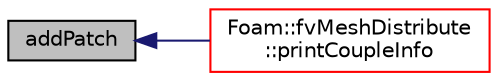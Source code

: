 digraph "addPatch"
{
  bgcolor="transparent";
  edge [fontname="Helvetica",fontsize="10",labelfontname="Helvetica",labelfontsize="10"];
  node [fontname="Helvetica",fontsize="10",shape=record];
  rankdir="LR";
  Node343 [label="addPatch",height=0.2,width=0.4,color="black", fillcolor="grey75", style="filled", fontcolor="black"];
  Node343 -> Node344 [dir="back",color="midnightblue",fontsize="10",style="solid",fontname="Helvetica"];
  Node344 [label="Foam::fvMeshDistribute\l::printCoupleInfo",height=0.2,width=0.4,color="red",URL="$a22197.html#a0b2e9e5ba94679bbc5d807ecf02687e2",tooltip="Print some info on coupling data. "];
}
